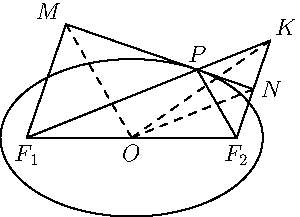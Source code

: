 
import geometry;

size(150);

real a = 5, b = 3, c = 4;

pair O = (0, 0);
label("$O$", O, S);

pair F1 = ((-1)* c, 0), F2 = (c, 0);
label("$F_1$", F1, S);
label("$F_2$", F2, S);
draw(F1 -- F2);

real theta = pi / 3;
pair P = (a * cos(theta), b * sin(theta));
label("$P$", P, N);

ellipse ee = ellipse(F1, F2, P);
draw(ee);

line mn = line(P.x/(a^2), P.y/(b^2), -1);

line f1m = perpendicular(F1, mn);
line f2n = perpendicular(F2, mn);

pair M = locate(intersectionpoint(mn, f1m));
pair N = locate(intersectionpoint(mn, f2n));
label("$M$", M, NW);
label("$N$", N, E);
draw(M -- N);

draw(F1 -- M);
draw(F2 -- N);

pair K = reflect(M, N) * F2;
label("$K$", K, NE);

draw(F1 -- K);
draw(K -- N);

draw(P -- F2);

draw(O -- M, dashed);
draw(O -- N, dashed);
draw(O -- K, dashed);
